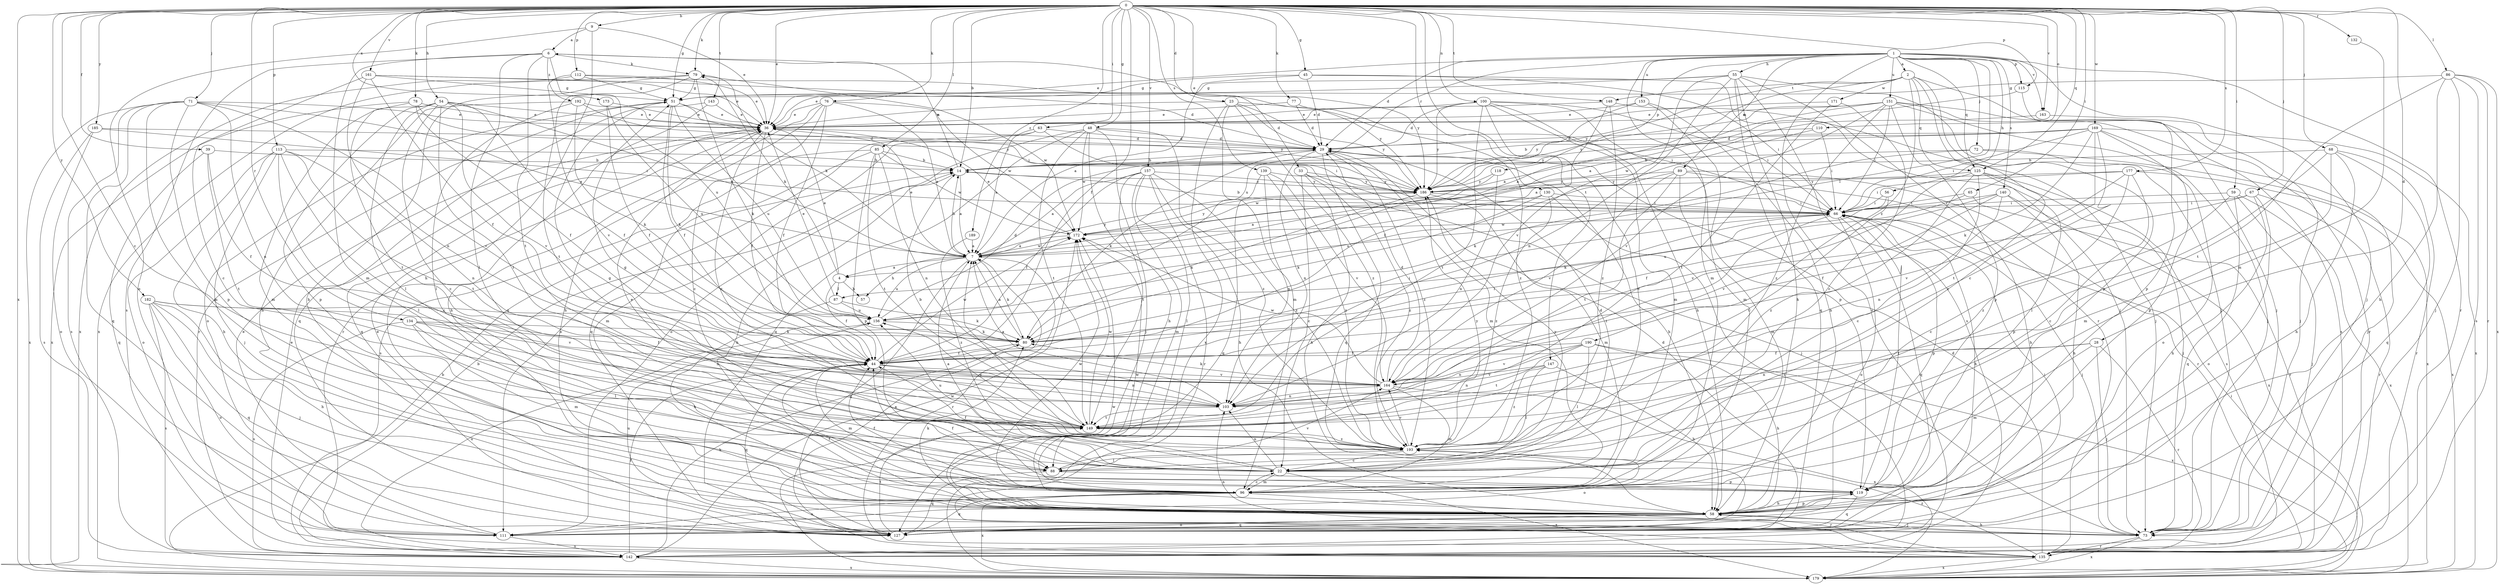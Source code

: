 strict digraph  {
0;
1;
2;
4;
6;
7;
9;
14;
22;
23;
28;
29;
33;
36;
39;
44;
45;
48;
51;
54;
55;
56;
57;
58;
59;
63;
65;
66;
67;
68;
71;
72;
73;
76;
77;
78;
79;
80;
85;
86;
87;
88;
89;
96;
100;
103;
110;
111;
112;
113;
115;
118;
119;
125;
127;
130;
132;
134;
135;
139;
140;
142;
143;
147;
148;
149;
151;
153;
156;
157;
161;
163;
164;
169;
171;
172;
173;
177;
179;
182;
185;
186;
189;
190;
192;
193;
0 -> 9  [label=b];
0 -> 14  [label=b];
0 -> 22  [label=c];
0 -> 23  [label=d];
0 -> 28  [label=d];
0 -> 33  [label=e];
0 -> 36  [label=e];
0 -> 39  [label=f];
0 -> 44  [label=f];
0 -> 45  [label=g];
0 -> 48  [label=g];
0 -> 51  [label=g];
0 -> 54  [label=h];
0 -> 59  [label=i];
0 -> 63  [label=i];
0 -> 65  [label=i];
0 -> 67  [label=j];
0 -> 68  [label=j];
0 -> 71  [label=j];
0 -> 76  [label=k];
0 -> 77  [label=k];
0 -> 78  [label=k];
0 -> 79  [label=k];
0 -> 85  [label=l];
0 -> 86  [label=l];
0 -> 100  [label=n];
0 -> 110  [label=o];
0 -> 112  [label=p];
0 -> 113  [label=p];
0 -> 115  [label=p];
0 -> 125  [label=q];
0 -> 130  [label=r];
0 -> 132  [label=r];
0 -> 134  [label=r];
0 -> 139  [label=s];
0 -> 143  [label=t];
0 -> 147  [label=t];
0 -> 148  [label=t];
0 -> 157  [label=v];
0 -> 161  [label=v];
0 -> 163  [label=v];
0 -> 169  [label=w];
0 -> 173  [label=x];
0 -> 177  [label=x];
0 -> 179  [label=x];
0 -> 182  [label=y];
0 -> 185  [label=y];
0 -> 189  [label=z];
1 -> 2  [label=a];
1 -> 29  [label=d];
1 -> 36  [label=e];
1 -> 55  [label=h];
1 -> 56  [label=h];
1 -> 72  [label=j];
1 -> 73  [label=j];
1 -> 87  [label=l];
1 -> 89  [label=m];
1 -> 96  [label=m];
1 -> 115  [label=p];
1 -> 118  [label=p];
1 -> 125  [label=q];
1 -> 135  [label=r];
1 -> 140  [label=s];
1 -> 142  [label=s];
1 -> 151  [label=u];
1 -> 153  [label=u];
1 -> 156  [label=u];
1 -> 163  [label=v];
2 -> 4  [label=a];
2 -> 22  [label=c];
2 -> 73  [label=j];
2 -> 119  [label=p];
2 -> 125  [label=q];
2 -> 148  [label=t];
2 -> 171  [label=w];
2 -> 186  [label=y];
2 -> 190  [label=z];
4 -> 36  [label=e];
4 -> 44  [label=f];
4 -> 57  [label=h];
4 -> 79  [label=k];
4 -> 87  [label=l];
6 -> 79  [label=k];
6 -> 88  [label=l];
6 -> 96  [label=m];
6 -> 142  [label=s];
6 -> 149  [label=t];
6 -> 156  [label=u];
6 -> 186  [label=y];
6 -> 192  [label=z];
7 -> 4  [label=a];
7 -> 14  [label=b];
7 -> 36  [label=e];
7 -> 57  [label=h];
7 -> 79  [label=k];
7 -> 80  [label=k];
7 -> 127  [label=q];
7 -> 135  [label=r];
7 -> 156  [label=u];
7 -> 172  [label=w];
7 -> 186  [label=y];
9 -> 6  [label=a];
9 -> 36  [label=e];
9 -> 58  [label=h];
9 -> 111  [label=o];
14 -> 6  [label=a];
14 -> 7  [label=a];
14 -> 58  [label=h];
14 -> 186  [label=y];
22 -> 7  [label=a];
22 -> 29  [label=d];
22 -> 36  [label=e];
22 -> 44  [label=f];
22 -> 96  [label=m];
22 -> 103  [label=n];
22 -> 179  [label=x];
22 -> 186  [label=y];
23 -> 29  [label=d];
23 -> 36  [label=e];
23 -> 66  [label=i];
23 -> 96  [label=m];
23 -> 179  [label=x];
23 -> 186  [label=y];
23 -> 193  [label=z];
28 -> 44  [label=f];
28 -> 73  [label=j];
28 -> 96  [label=m];
28 -> 103  [label=n];
28 -> 135  [label=r];
29 -> 14  [label=b];
29 -> 58  [label=h];
29 -> 80  [label=k];
29 -> 96  [label=m];
29 -> 103  [label=n];
29 -> 127  [label=q];
29 -> 193  [label=z];
33 -> 22  [label=c];
33 -> 58  [label=h];
33 -> 73  [label=j];
33 -> 186  [label=y];
33 -> 193  [label=z];
36 -> 29  [label=d];
36 -> 44  [label=f];
36 -> 127  [label=q];
36 -> 193  [label=z];
39 -> 14  [label=b];
39 -> 44  [label=f];
39 -> 127  [label=q];
39 -> 149  [label=t];
44 -> 66  [label=i];
44 -> 96  [label=m];
44 -> 103  [label=n];
44 -> 127  [label=q];
44 -> 164  [label=v];
44 -> 172  [label=w];
45 -> 7  [label=a];
45 -> 29  [label=d];
45 -> 51  [label=g];
45 -> 66  [label=i];
45 -> 73  [label=j];
48 -> 29  [label=d];
48 -> 58  [label=h];
48 -> 73  [label=j];
48 -> 111  [label=o];
48 -> 127  [label=q];
48 -> 149  [label=t];
48 -> 172  [label=w];
48 -> 193  [label=z];
51 -> 36  [label=e];
51 -> 44  [label=f];
51 -> 80  [label=k];
51 -> 111  [label=o];
51 -> 135  [label=r];
51 -> 156  [label=u];
51 -> 186  [label=y];
54 -> 7  [label=a];
54 -> 22  [label=c];
54 -> 36  [label=e];
54 -> 44  [label=f];
54 -> 88  [label=l];
54 -> 96  [label=m];
54 -> 119  [label=p];
54 -> 149  [label=t];
54 -> 164  [label=v];
55 -> 36  [label=e];
55 -> 51  [label=g];
55 -> 58  [label=h];
55 -> 73  [label=j];
55 -> 103  [label=n];
55 -> 127  [label=q];
55 -> 135  [label=r];
55 -> 142  [label=s];
55 -> 164  [label=v];
56 -> 66  [label=i];
56 -> 80  [label=k];
56 -> 149  [label=t];
58 -> 44  [label=f];
58 -> 73  [label=j];
58 -> 80  [label=k];
58 -> 111  [label=o];
58 -> 119  [label=p];
58 -> 127  [label=q];
58 -> 172  [label=w];
59 -> 22  [label=c];
59 -> 66  [label=i];
59 -> 73  [label=j];
59 -> 127  [label=q];
59 -> 179  [label=x];
63 -> 7  [label=a];
63 -> 29  [label=d];
63 -> 66  [label=i];
63 -> 111  [label=o];
63 -> 127  [label=q];
65 -> 66  [label=i];
65 -> 135  [label=r];
65 -> 156  [label=u];
66 -> 14  [label=b];
66 -> 58  [label=h];
66 -> 73  [label=j];
66 -> 111  [label=o];
66 -> 119  [label=p];
66 -> 127  [label=q];
66 -> 149  [label=t];
66 -> 172  [label=w];
67 -> 44  [label=f];
67 -> 58  [label=h];
67 -> 66  [label=i];
67 -> 111  [label=o];
67 -> 135  [label=r];
68 -> 14  [label=b];
68 -> 58  [label=h];
68 -> 88  [label=l];
68 -> 96  [label=m];
68 -> 127  [label=q];
68 -> 135  [label=r];
71 -> 7  [label=a];
71 -> 36  [label=e];
71 -> 96  [label=m];
71 -> 103  [label=n];
71 -> 119  [label=p];
71 -> 127  [label=q];
71 -> 142  [label=s];
71 -> 164  [label=v];
71 -> 179  [label=x];
72 -> 14  [label=b];
72 -> 80  [label=k];
72 -> 111  [label=o];
72 -> 179  [label=x];
73 -> 58  [label=h];
73 -> 135  [label=r];
73 -> 179  [label=x];
76 -> 7  [label=a];
76 -> 22  [label=c];
76 -> 36  [label=e];
76 -> 44  [label=f];
76 -> 58  [label=h];
76 -> 135  [label=r];
76 -> 172  [label=w];
77 -> 29  [label=d];
77 -> 36  [label=e];
77 -> 193  [label=z];
78 -> 36  [label=e];
78 -> 44  [label=f];
78 -> 149  [label=t];
78 -> 179  [label=x];
78 -> 186  [label=y];
79 -> 51  [label=g];
79 -> 58  [label=h];
79 -> 80  [label=k];
79 -> 149  [label=t];
79 -> 172  [label=w];
79 -> 179  [label=x];
80 -> 7  [label=a];
80 -> 44  [label=f];
80 -> 66  [label=i];
85 -> 14  [label=b];
85 -> 96  [label=m];
85 -> 103  [label=n];
85 -> 119  [label=p];
85 -> 142  [label=s];
85 -> 149  [label=t];
85 -> 172  [label=w];
86 -> 51  [label=g];
86 -> 58  [label=h];
86 -> 73  [label=j];
86 -> 135  [label=r];
86 -> 142  [label=s];
86 -> 149  [label=t];
86 -> 179  [label=x];
87 -> 36  [label=e];
87 -> 58  [label=h];
87 -> 80  [label=k];
87 -> 156  [label=u];
88 -> 119  [label=p];
88 -> 127  [label=q];
88 -> 164  [label=v];
89 -> 58  [label=h];
89 -> 96  [label=m];
89 -> 135  [label=r];
89 -> 149  [label=t];
89 -> 156  [label=u];
89 -> 164  [label=v];
89 -> 186  [label=y];
96 -> 22  [label=c];
96 -> 44  [label=f];
96 -> 111  [label=o];
96 -> 127  [label=q];
96 -> 135  [label=r];
96 -> 172  [label=w];
96 -> 179  [label=x];
100 -> 22  [label=c];
100 -> 29  [label=d];
100 -> 36  [label=e];
100 -> 58  [label=h];
100 -> 66  [label=i];
100 -> 96  [label=m];
100 -> 119  [label=p];
100 -> 149  [label=t];
100 -> 186  [label=y];
103 -> 7  [label=a];
103 -> 149  [label=t];
110 -> 7  [label=a];
110 -> 29  [label=d];
110 -> 66  [label=i];
111 -> 36  [label=e];
111 -> 142  [label=s];
112 -> 36  [label=e];
112 -> 51  [label=g];
112 -> 164  [label=v];
112 -> 179  [label=x];
112 -> 186  [label=y];
113 -> 14  [label=b];
113 -> 22  [label=c];
113 -> 58  [label=h];
113 -> 73  [label=j];
113 -> 88  [label=l];
113 -> 103  [label=n];
113 -> 111  [label=o];
113 -> 149  [label=t];
115 -> 7  [label=a];
115 -> 119  [label=p];
118 -> 103  [label=n];
118 -> 172  [label=w];
118 -> 186  [label=y];
119 -> 44  [label=f];
119 -> 58  [label=h];
119 -> 66  [label=i];
119 -> 127  [label=q];
125 -> 22  [label=c];
125 -> 73  [label=j];
125 -> 119  [label=p];
125 -> 142  [label=s];
125 -> 164  [label=v];
125 -> 186  [label=y];
125 -> 193  [label=z];
127 -> 29  [label=d];
127 -> 36  [label=e];
127 -> 66  [label=i];
127 -> 149  [label=t];
127 -> 156  [label=u];
130 -> 7  [label=a];
130 -> 66  [label=i];
130 -> 80  [label=k];
130 -> 142  [label=s];
130 -> 193  [label=z];
132 -> 96  [label=m];
134 -> 44  [label=f];
134 -> 80  [label=k];
134 -> 88  [label=l];
134 -> 96  [label=m];
134 -> 103  [label=n];
134 -> 142  [label=s];
135 -> 7  [label=a];
135 -> 29  [label=d];
135 -> 36  [label=e];
135 -> 103  [label=n];
135 -> 179  [label=x];
135 -> 193  [label=z];
139 -> 103  [label=n];
139 -> 127  [label=q];
139 -> 164  [label=v];
139 -> 186  [label=y];
139 -> 193  [label=z];
140 -> 44  [label=f];
140 -> 58  [label=h];
140 -> 66  [label=i];
140 -> 103  [label=n];
140 -> 164  [label=v];
140 -> 179  [label=x];
142 -> 14  [label=b];
142 -> 44  [label=f];
142 -> 80  [label=k];
142 -> 156  [label=u];
142 -> 172  [label=w];
142 -> 179  [label=x];
143 -> 36  [label=e];
143 -> 58  [label=h];
143 -> 127  [label=q];
147 -> 58  [label=h];
147 -> 88  [label=l];
147 -> 103  [label=n];
147 -> 164  [label=v];
147 -> 193  [label=z];
148 -> 36  [label=e];
148 -> 44  [label=f];
148 -> 73  [label=j];
148 -> 193  [label=z];
149 -> 14  [label=b];
149 -> 51  [label=g];
149 -> 156  [label=u];
149 -> 172  [label=w];
149 -> 193  [label=z];
151 -> 7  [label=a];
151 -> 36  [label=e];
151 -> 66  [label=i];
151 -> 73  [label=j];
151 -> 119  [label=p];
151 -> 135  [label=r];
151 -> 142  [label=s];
151 -> 164  [label=v];
151 -> 186  [label=y];
151 -> 193  [label=z];
153 -> 36  [label=e];
153 -> 58  [label=h];
153 -> 96  [label=m];
153 -> 186  [label=y];
156 -> 29  [label=d];
156 -> 80  [label=k];
157 -> 7  [label=a];
157 -> 44  [label=f];
157 -> 58  [label=h];
157 -> 88  [label=l];
157 -> 96  [label=m];
157 -> 135  [label=r];
157 -> 149  [label=t];
157 -> 186  [label=y];
157 -> 193  [label=z];
161 -> 22  [label=c];
161 -> 29  [label=d];
161 -> 36  [label=e];
161 -> 44  [label=f];
161 -> 51  [label=g];
161 -> 103  [label=n];
163 -> 73  [label=j];
163 -> 172  [label=w];
164 -> 29  [label=d];
164 -> 80  [label=k];
164 -> 96  [label=m];
164 -> 103  [label=n];
164 -> 172  [label=w];
164 -> 179  [label=x];
169 -> 14  [label=b];
169 -> 29  [label=d];
169 -> 66  [label=i];
169 -> 73  [label=j];
169 -> 80  [label=k];
169 -> 119  [label=p];
169 -> 149  [label=t];
169 -> 179  [label=x];
169 -> 186  [label=y];
169 -> 193  [label=z];
171 -> 22  [label=c];
171 -> 36  [label=e];
171 -> 149  [label=t];
172 -> 7  [label=a];
172 -> 36  [label=e];
172 -> 186  [label=y];
173 -> 36  [label=e];
173 -> 44  [label=f];
173 -> 156  [label=u];
177 -> 22  [label=c];
177 -> 66  [label=i];
177 -> 164  [label=v];
177 -> 179  [label=x];
177 -> 186  [label=y];
177 -> 193  [label=z];
179 -> 14  [label=b];
179 -> 66  [label=i];
179 -> 172  [label=w];
182 -> 58  [label=h];
182 -> 73  [label=j];
182 -> 111  [label=o];
182 -> 127  [label=q];
182 -> 142  [label=s];
182 -> 156  [label=u];
182 -> 164  [label=v];
185 -> 29  [label=d];
185 -> 66  [label=i];
185 -> 111  [label=o];
185 -> 142  [label=s];
186 -> 66  [label=i];
186 -> 80  [label=k];
186 -> 96  [label=m];
189 -> 7  [label=a];
189 -> 193  [label=z];
190 -> 44  [label=f];
190 -> 58  [label=h];
190 -> 88  [label=l];
190 -> 103  [label=n];
190 -> 149  [label=t];
190 -> 164  [label=v];
190 -> 179  [label=x];
192 -> 36  [label=e];
192 -> 58  [label=h];
192 -> 66  [label=i];
192 -> 80  [label=k];
192 -> 88  [label=l];
193 -> 7  [label=a];
193 -> 22  [label=c];
193 -> 51  [label=g];
193 -> 88  [label=l];
193 -> 111  [label=o];
193 -> 156  [label=u];
193 -> 164  [label=v];
193 -> 186  [label=y];
}
